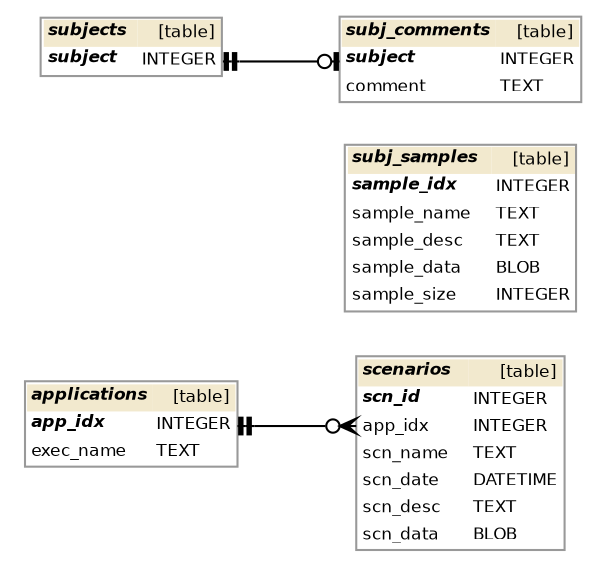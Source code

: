 digraph "SchemaCrawler_Diagram" {

  graph [
    nodesep="0.18"
    ranksep="0.46"
    rankdir="RL"
    fontname="Helvetica"
    fontsize="8"
  ];
  
  node [
    fontname="Helvetica"
    fontsize="8"
    shape="plaintext"
  ];
  
  edge [
    fontname="Helvetica"
    fontsize="8"  
    arrowsize="0.8"
  ];




  /* applications -=-=-=-=-=-=-=-=-=-=-=-=-=- */
  "applications_37dca523" [
    label=<
      <table border="1" cellborder="0" cellpadding="2" cellspacing="0" bgcolor="white" color="#999999">
	<tr>
		<td colspan='2' bgcolor='#F2E9CE' align='left'><b><i>applications</i></b></td>
		<td bgcolor='#F2E9CE' align='right'>[table]</td>
	</tr>
	<tr>
		<td port='app_idx_77eb29d4.start' align='left'><b><i>app_idx</i></b></td>
		<td align='left'> </td>
		<td port='app_idx_77eb29d4.end' align='left'>INTEGER</td>
	</tr>
	<tr>
		<td port='exec_name_7a49566e.start' align='left'>exec_name</td>
		<td align='left'> </td>
		<td port='exec_name_7a49566e.end' align='left'>TEXT</td>
	</tr>
      </table>
    >
  ];

  "scenarios_66e8fee3":"app_idx_d8e1c394.start":w -> "applications_37dca523":"app_idx_77eb29d4.end":e [label=<> style="solid" dir="both" arrowhead="teetee" arrowtail="crowodot"];


  /* subj_samples -=-=-=-=-=-=-=-=-=-=-=-=-=- */
  "subj_samples_657d26f4" [
    label=<
      <table border="1" cellborder="0" cellpadding="2" cellspacing="0" bgcolor="white" color="#999999">
	<tr>
		<td colspan='2' bgcolor='#F2E9CE' align='left'><b><i>subj_samples</i></b></td>
		<td bgcolor='#F2E9CE' align='right'>[table]</td>
	</tr>
	<tr>
		<td port='sample_idx_b7e62de2.start' align='left'><b><i>sample_idx</i></b></td>
		<td align='left'> </td>
		<td port='sample_idx_b7e62de2.end' align='left'>INTEGER</td>
	</tr>
	<tr>
		<td port='sample_name_44e1c806.start' align='left'>sample_name</td>
		<td align='left'> </td>
		<td port='sample_name_44e1c806.end' align='left'>TEXT</td>
	</tr>
	<tr>
		<td port='sample_desc_44dd4c0c.start' align='left'>sample_desc</td>
		<td align='left'> </td>
		<td port='sample_desc_44dd4c0c.end' align='left'>TEXT</td>
	</tr>
	<tr>
		<td port='sample_data_44dd3d25.start' align='left'>sample_data</td>
		<td align='left'> </td>
		<td port='sample_data_44dd3d25.end' align='left'>BLOB</td>
	</tr>
	<tr>
		<td port='sample_size_44e42d7c.start' align='left'>sample_size</td>
		<td align='left'> </td>
		<td port='sample_size_44e42d7c.end' align='left'>INTEGER</td>
	</tr>
      </table>
    >
  ];



  /* subjects -=-=-=-=-=-=-=-=-=-=-=-=-=- */
  "subjects_84a050c7" [
    label=<
      <table border="1" cellborder="0" cellpadding="2" cellspacing="0" bgcolor="white" color="#999999">
	<tr>
		<td colspan='2' bgcolor='#F2E9CE' align='left'><b><i>subjects</i></b></td>
		<td bgcolor='#F2E9CE' align='right'>[table]</td>
	</tr>
	<tr>
		<td port='subject_c3a2ff05.start' align='left'><b><i>subject</i></b></td>
		<td align='left'> </td>
		<td port='subject_c3a2ff05.end' align='left'>INTEGER</td>
	</tr>
      </table>
    >
  ];

  "subj_comments_b07ed469":"subject_99cc0a7.start":w -> "subjects_84a050c7":"subject_c3a2ff05.end":e [label=<> style="solid" dir="both" arrowhead="teetee" arrowtail="teeodot"];


  /* scenarios -=-=-=-=-=-=-=-=-=-=-=-=-=- */
  "scenarios_66e8fee3" [
    label=<
      <table border="1" cellborder="0" cellpadding="2" cellspacing="0" bgcolor="white" color="#999999">
	<tr>
		<td colspan='2' bgcolor='#F2E9CE' align='left'><b><i>scenarios</i></b></td>
		<td bgcolor='#F2E9CE' align='right'>[table]</td>
	</tr>
	<tr>
		<td port='scn_id_568a8a47.start' align='left'><b><i>scn_id</i></b></td>
		<td align='left'> </td>
		<td port='scn_id_568a8a47.end' align='left'>INTEGER</td>
	</tr>
	<tr>
		<td port='app_idx_d8e1c394.start' align='left'>app_idx</td>
		<td align='left'> </td>
		<td port='app_idx_d8e1c394.end' align='left'>INTEGER</td>
	</tr>
	<tr>
		<td port='scn_name_de135cb7.start' align='left'>scn_name</td>
		<td align='left'> </td>
		<td port='scn_name_de135cb7.end' align='left'>TEXT</td>
	</tr>
	<tr>
		<td port='scn_date_de0ed1da.start' align='left'>scn_date</td>
		<td align='left'> </td>
		<td port='scn_date_de0ed1da.end' align='left'>DATETIME</td>
	</tr>
	<tr>
		<td port='scn_desc_de0ee0bd.start' align='left'>scn_desc</td>
		<td align='left'> </td>
		<td port='scn_desc_de0ee0bd.end' align='left'>TEXT</td>
	</tr>
	<tr>
		<td port='scn_data_de0ed1d6.start' align='left'>scn_data</td>
		<td align='left'> </td>
		<td port='scn_data_de0ed1d6.end' align='left'>BLOB</td>
	</tr>
      </table>
    >
  ];



  /* subj_comments -=-=-=-=-=-=-=-=-=-=-=-=-=- */
  "subj_comments_b07ed469" [
    label=<
      <table border="1" cellborder="0" cellpadding="2" cellspacing="0" bgcolor="white" color="#999999">
	<tr>
		<td colspan='2' bgcolor='#F2E9CE' align='left'><b><i>subj_comments</i></b></td>
		<td bgcolor='#F2E9CE' align='right'>[table]</td>
	</tr>
	<tr>
		<td port='subject_99cc0a7.start' align='left'><b><i>subject</i></b></td>
		<td align='left'> </td>
		<td port='subject_99cc0a7.end' align='left'>INTEGER</td>
	</tr>
	<tr>
		<td port='comment_b19859da.start' align='left'>comment</td>
		<td align='left'> </td>
		<td port='comment_b19859da.end' align='left'>TEXT</td>
	</tr>
      </table>
    >
  ];



}
